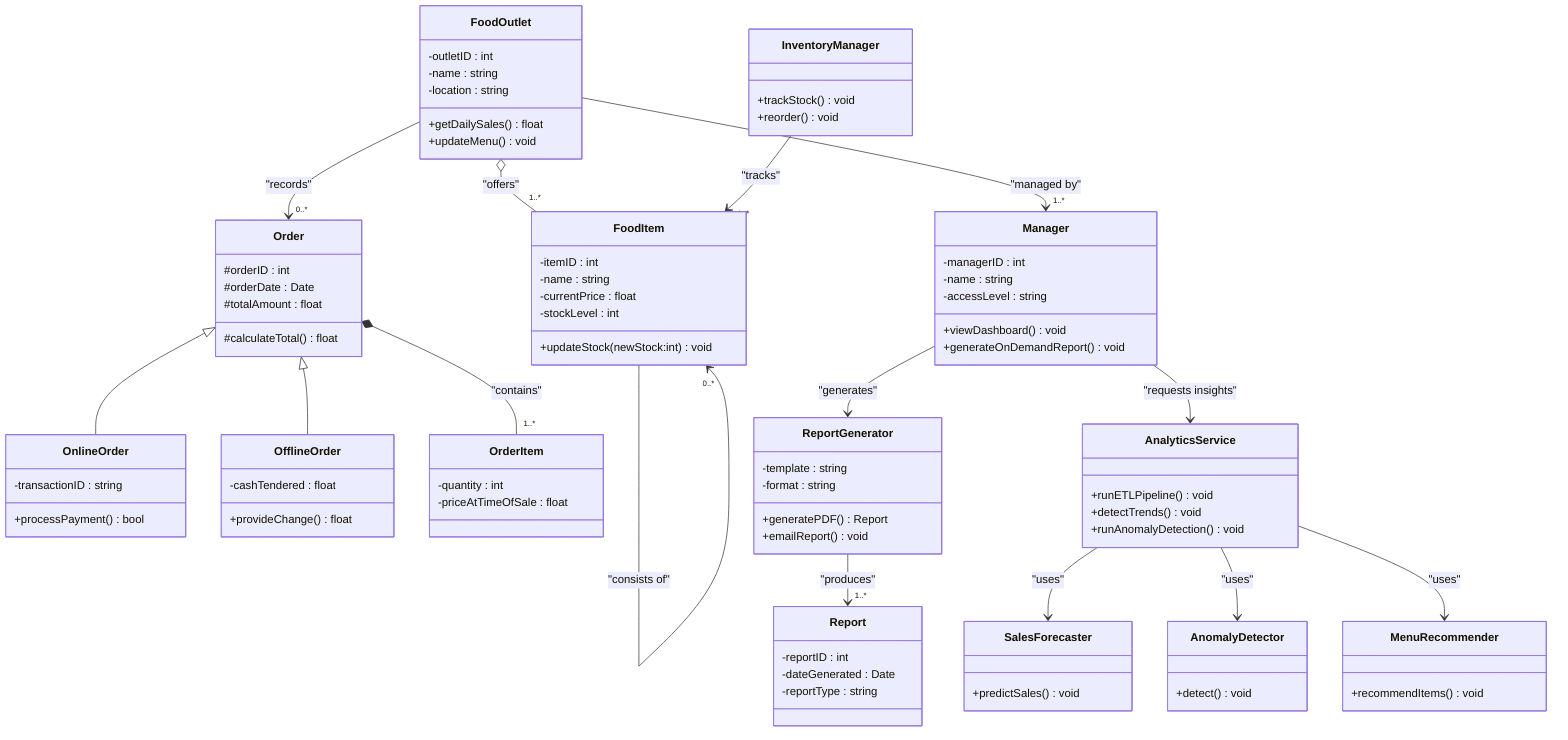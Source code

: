 classDiagram
%% =====================
%% Core Ordering Classes
%% =====================

class Order {
  #orderID : int
  #orderDate : Date
  #totalAmount : float
  #calculateTotal() float
}

class OnlineOrder {
  -transactionID : string
  +processPayment() bool
}

class OfflineOrder {
  -cashTendered : float
  +provideChange() float
}

class OrderItem {
  -quantity : int
  -priceAtTimeOfSale : float
}

class FoodItem {
  -itemID : int
  -name : string
  -currentPrice : float
  -stockLevel : int
  +updateStock(newStock:int) void


}

%% =====================
%% Outlet & Management
%% =====================

class FoodOutlet {
  -outletID : int
  -name : string
  -location : string
  +getDailySales() float
  +updateMenu() void
}

class Manager {
  -managerID : int
  -name : string
  -accessLevel : string
  +viewDashboard() void
  +generateOnDemandReport() void
}

%% =====================
%% Analytics & Reporting
%% =====================

class AnalyticsService {
  +runETLPipeline() void
  +detectTrends() void
  +runAnomalyDetection() void
}

class ReportGenerator {
  -template : string
  -format : string
  +generatePDF() Report
  +emailReport() void
}

class Report {
  -reportID : int
  -dateGenerated : Date
  -reportType : string
}

class SalesForecaster {
  +predictSales() void
}

class AnomalyDetector {
  +detect() void
}

class MenuRecommender {
  +recommendItems() void
}

class InventoryManager {
  +trackStock() void
  +reorder() void
}

%% =====================
%% Relationships
%% =====================

%% Inheritance (Generalization)
Order <|-- OnlineOrder
Order <|-- OfflineOrder

%% Composition (Order composed of OrderItems)
Order *-- "1..*" OrderItem : "contains"

%% Aggregation (FoodOutlet has FoodItems)
FoodOutlet o-- "1..*" FoodItem : "offers"

%% Reflexive Association (FoodItem combos)
FoodItem --> "0..*" FoodItem : "consists of"

%% FoodOutlet receives Orders
FoodOutlet --> "0..*" Order : "records"

%% Directed Association (Manager uses ReportGenerator to produce Reports)
Manager --> ReportGenerator : "generates"
ReportGenerator --> "1..*" Report : "produces"

%% AnalyticsService delegates to submodules
AnalyticsService --> SalesForecaster : "uses"
AnalyticsService --> AnomalyDetector : "uses"
AnalyticsService --> MenuRecommender : "uses"

%% InventoryManager tracks FoodItems
InventoryManager --> "1..*" FoodItem : "tracks"

%% Manager interacts with AnalyticsService
Manager --> AnalyticsService : "requests insights"

%% FoodOutlet managed by Manager
FoodOutlet --> "1..*" Manager : "managed by"